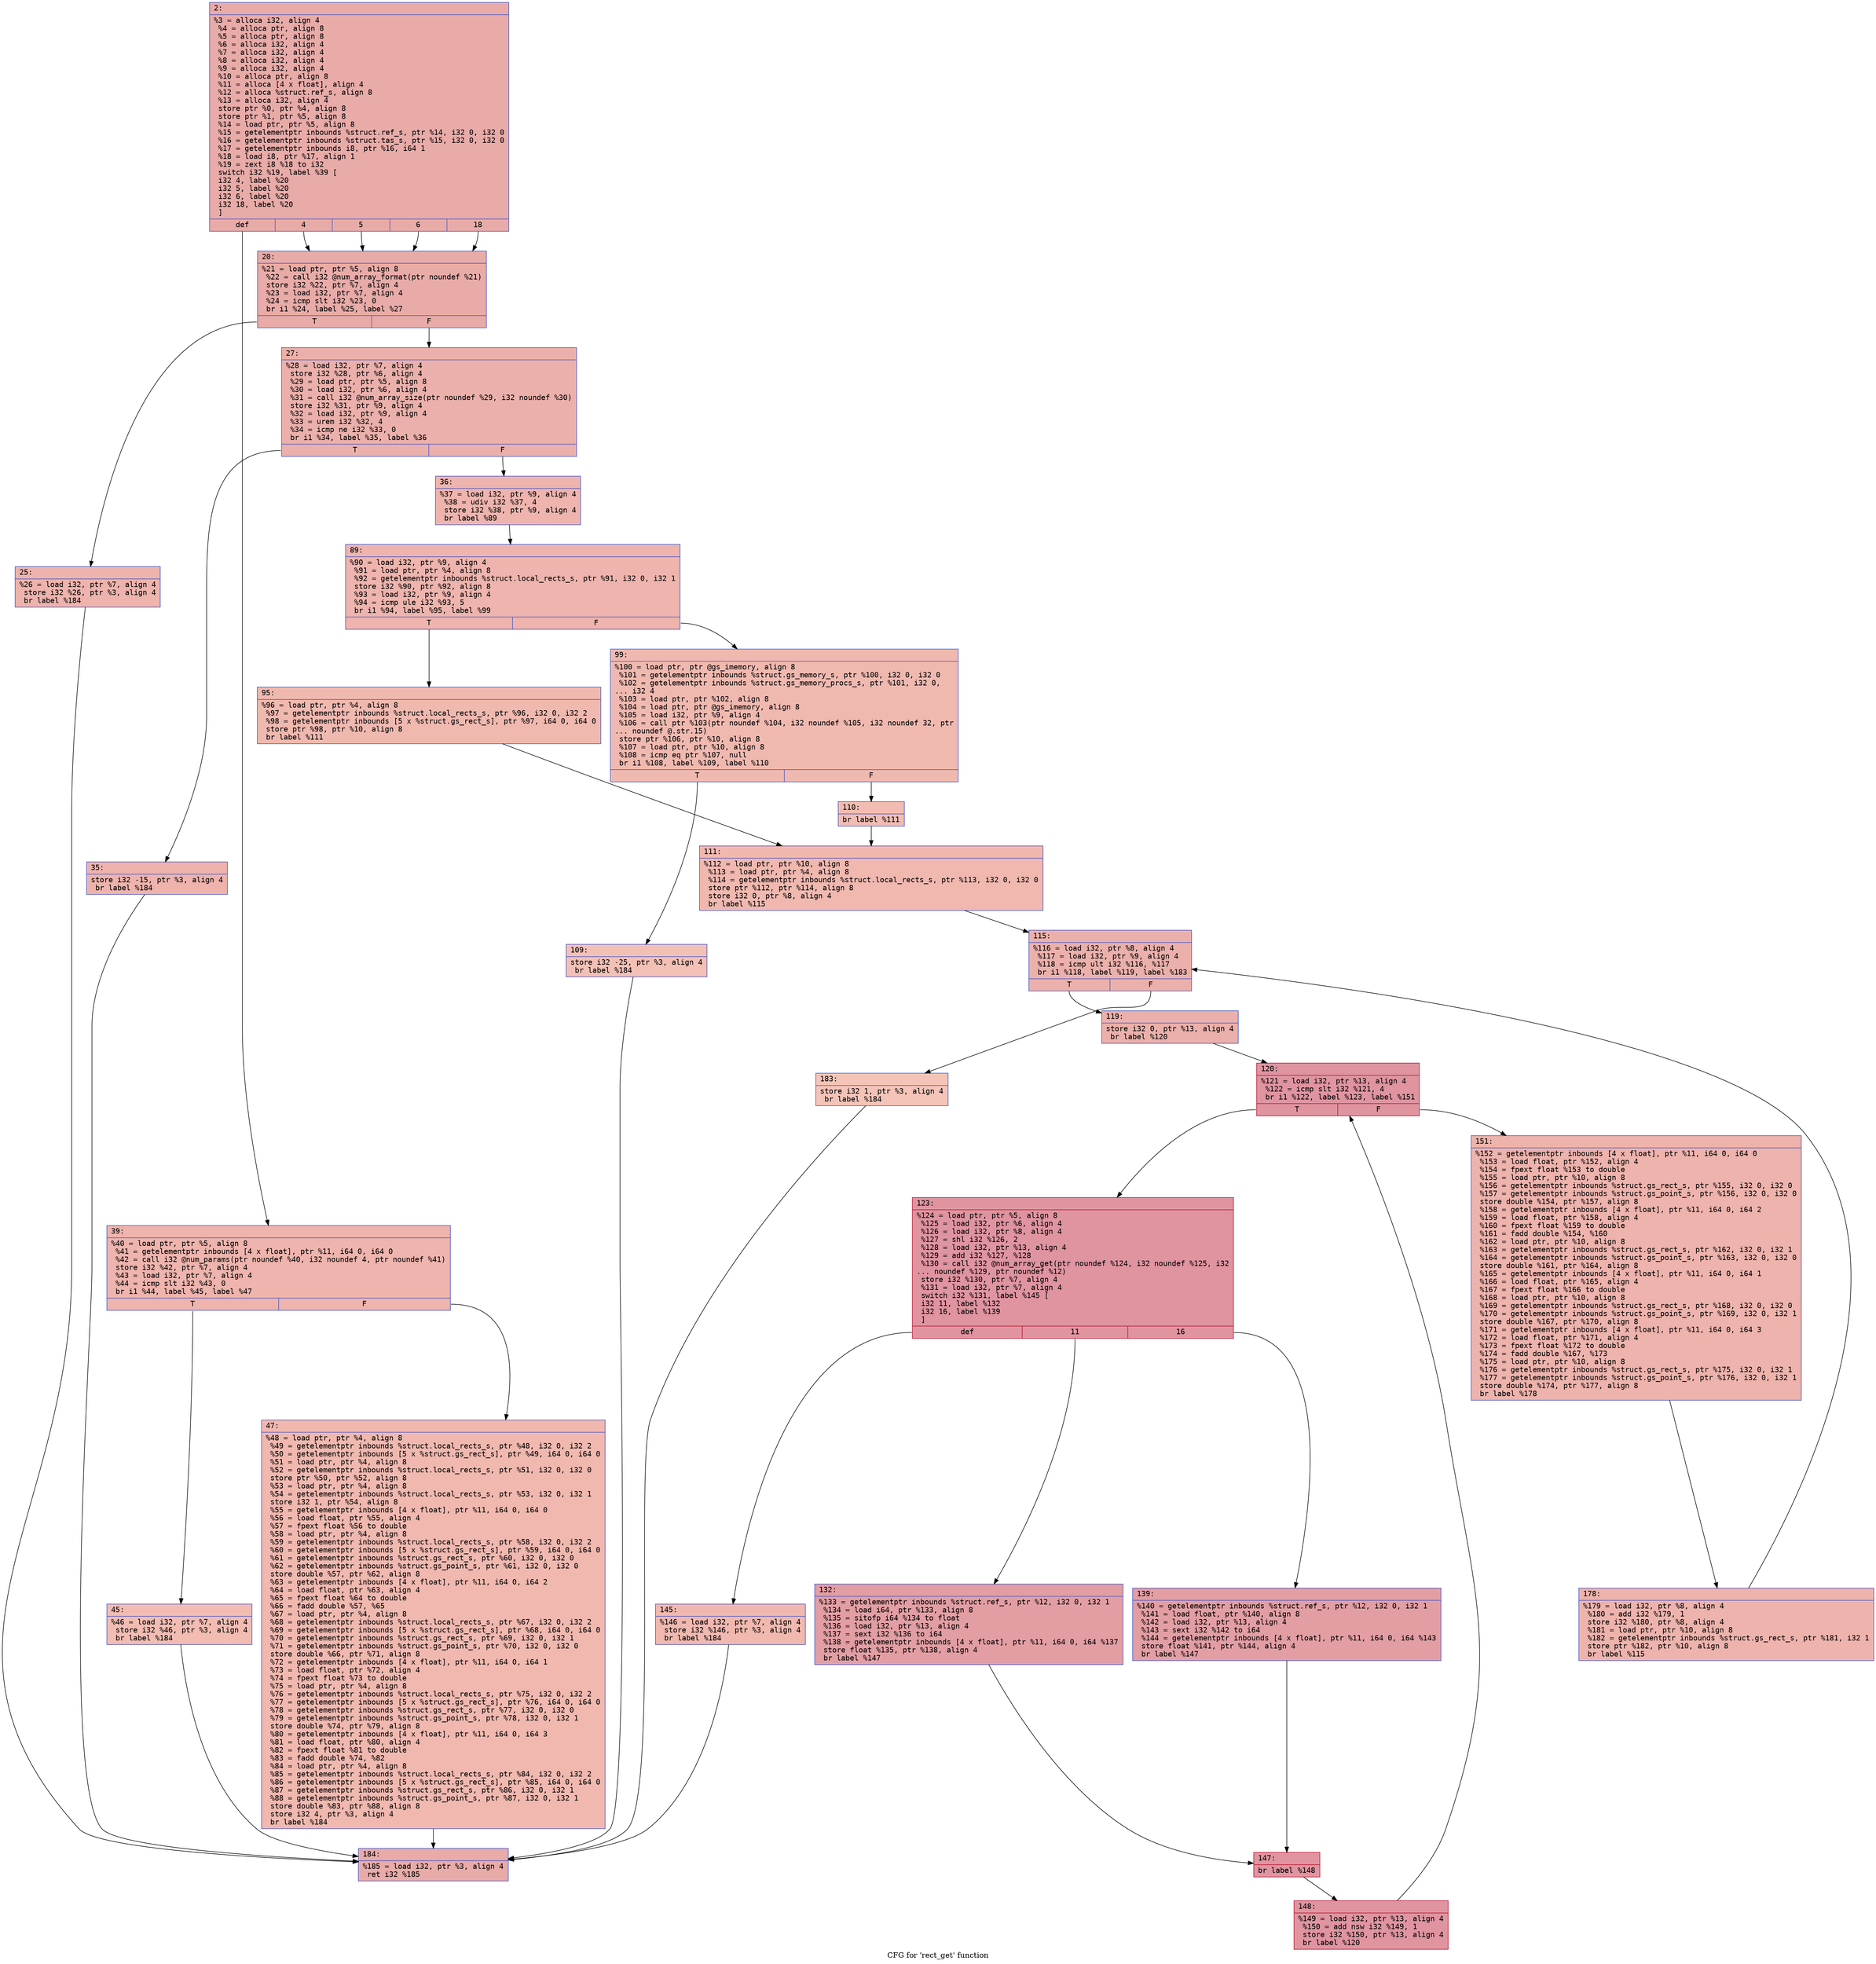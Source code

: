digraph "CFG for 'rect_get' function" {
	label="CFG for 'rect_get' function";

	Node0x6000011ce760 [shape=record,color="#3d50c3ff", style=filled, fillcolor="#cc403a70" fontname="Courier",label="{2:\l|  %3 = alloca i32, align 4\l  %4 = alloca ptr, align 8\l  %5 = alloca ptr, align 8\l  %6 = alloca i32, align 4\l  %7 = alloca i32, align 4\l  %8 = alloca i32, align 4\l  %9 = alloca i32, align 4\l  %10 = alloca ptr, align 8\l  %11 = alloca [4 x float], align 4\l  %12 = alloca %struct.ref_s, align 8\l  %13 = alloca i32, align 4\l  store ptr %0, ptr %4, align 8\l  store ptr %1, ptr %5, align 8\l  %14 = load ptr, ptr %5, align 8\l  %15 = getelementptr inbounds %struct.ref_s, ptr %14, i32 0, i32 0\l  %16 = getelementptr inbounds %struct.tas_s, ptr %15, i32 0, i32 0\l  %17 = getelementptr inbounds i8, ptr %16, i64 1\l  %18 = load i8, ptr %17, align 1\l  %19 = zext i8 %18 to i32\l  switch i32 %19, label %39 [\l    i32 4, label %20\l    i32 5, label %20\l    i32 6, label %20\l    i32 18, label %20\l  ]\l|{<s0>def|<s1>4|<s2>5|<s3>6|<s4>18}}"];
	Node0x6000011ce760:s0 -> Node0x6000011ce940[tooltip="2 -> 39\nProbability 20.00%" ];
	Node0x6000011ce760:s1 -> Node0x6000011ce7b0[tooltip="2 -> 20\nProbability 80.00%" ];
	Node0x6000011ce760:s2 -> Node0x6000011ce7b0[tooltip="2 -> 20\nProbability 80.00%" ];
	Node0x6000011ce760:s3 -> Node0x6000011ce7b0[tooltip="2 -> 20\nProbability 80.00%" ];
	Node0x6000011ce760:s4 -> Node0x6000011ce7b0[tooltip="2 -> 20\nProbability 80.00%" ];
	Node0x6000011ce7b0 [shape=record,color="#3d50c3ff", style=filled, fillcolor="#cc403a70" fontname="Courier",label="{20:\l|  %21 = load ptr, ptr %5, align 8\l  %22 = call i32 @num_array_format(ptr noundef %21)\l  store i32 %22, ptr %7, align 4\l  %23 = load i32, ptr %7, align 4\l  %24 = icmp slt i32 %23, 0\l  br i1 %24, label %25, label %27\l|{<s0>T|<s1>F}}"];
	Node0x6000011ce7b0:s0 -> Node0x6000011ce800[tooltip="20 -> 25\nProbability 37.50%" ];
	Node0x6000011ce7b0:s1 -> Node0x6000011ce850[tooltip="20 -> 27\nProbability 62.50%" ];
	Node0x6000011ce800 [shape=record,color="#3d50c3ff", style=filled, fillcolor="#d6524470" fontname="Courier",label="{25:\l|  %26 = load i32, ptr %7, align 4\l  store i32 %26, ptr %3, align 4\l  br label %184\l}"];
	Node0x6000011ce800 -> Node0x6000011cefd0[tooltip="25 -> 184\nProbability 100.00%" ];
	Node0x6000011ce850 [shape=record,color="#3d50c3ff", style=filled, fillcolor="#d24b4070" fontname="Courier",label="{27:\l|  %28 = load i32, ptr %7, align 4\l  store i32 %28, ptr %6, align 4\l  %29 = load ptr, ptr %5, align 8\l  %30 = load i32, ptr %6, align 4\l  %31 = call i32 @num_array_size(ptr noundef %29, i32 noundef %30)\l  store i32 %31, ptr %9, align 4\l  %32 = load i32, ptr %9, align 4\l  %33 = urem i32 %32, 4\l  %34 = icmp ne i32 %33, 0\l  br i1 %34, label %35, label %36\l|{<s0>T|<s1>F}}"];
	Node0x6000011ce850:s0 -> Node0x6000011ce8a0[tooltip="27 -> 35\nProbability 62.50%" ];
	Node0x6000011ce850:s1 -> Node0x6000011ce8f0[tooltip="27 -> 36\nProbability 37.50%" ];
	Node0x6000011ce8a0 [shape=record,color="#3d50c3ff", style=filled, fillcolor="#d6524470" fontname="Courier",label="{35:\l|  store i32 -15, ptr %3, align 4\l  br label %184\l}"];
	Node0x6000011ce8a0 -> Node0x6000011cefd0[tooltip="35 -> 184\nProbability 100.00%" ];
	Node0x6000011ce8f0 [shape=record,color="#3d50c3ff", style=filled, fillcolor="#d8564670" fontname="Courier",label="{36:\l|  %37 = load i32, ptr %9, align 4\l  %38 = udiv i32 %37, 4\l  store i32 %38, ptr %9, align 4\l  br label %89\l}"];
	Node0x6000011ce8f0 -> Node0x6000011cea30[tooltip="36 -> 89\nProbability 100.00%" ];
	Node0x6000011ce940 [shape=record,color="#3d50c3ff", style=filled, fillcolor="#d8564670" fontname="Courier",label="{39:\l|  %40 = load ptr, ptr %5, align 8\l  %41 = getelementptr inbounds [4 x float], ptr %11, i64 0, i64 0\l  %42 = call i32 @num_params(ptr noundef %40, i32 noundef 4, ptr noundef %41)\l  store i32 %42, ptr %7, align 4\l  %43 = load i32, ptr %7, align 4\l  %44 = icmp slt i32 %43, 0\l  br i1 %44, label %45, label %47\l|{<s0>T|<s1>F}}"];
	Node0x6000011ce940:s0 -> Node0x6000011ce990[tooltip="39 -> 45\nProbability 37.50%" ];
	Node0x6000011ce940:s1 -> Node0x6000011ce9e0[tooltip="39 -> 47\nProbability 62.50%" ];
	Node0x6000011ce990 [shape=record,color="#3d50c3ff", style=filled, fillcolor="#e1675170" fontname="Courier",label="{45:\l|  %46 = load i32, ptr %7, align 4\l  store i32 %46, ptr %3, align 4\l  br label %184\l}"];
	Node0x6000011ce990 -> Node0x6000011cefd0[tooltip="45 -> 184\nProbability 100.00%" ];
	Node0x6000011ce9e0 [shape=record,color="#3d50c3ff", style=filled, fillcolor="#dc5d4a70" fontname="Courier",label="{47:\l|  %48 = load ptr, ptr %4, align 8\l  %49 = getelementptr inbounds %struct.local_rects_s, ptr %48, i32 0, i32 2\l  %50 = getelementptr inbounds [5 x %struct.gs_rect_s], ptr %49, i64 0, i64 0\l  %51 = load ptr, ptr %4, align 8\l  %52 = getelementptr inbounds %struct.local_rects_s, ptr %51, i32 0, i32 0\l  store ptr %50, ptr %52, align 8\l  %53 = load ptr, ptr %4, align 8\l  %54 = getelementptr inbounds %struct.local_rects_s, ptr %53, i32 0, i32 1\l  store i32 1, ptr %54, align 8\l  %55 = getelementptr inbounds [4 x float], ptr %11, i64 0, i64 0\l  %56 = load float, ptr %55, align 4\l  %57 = fpext float %56 to double\l  %58 = load ptr, ptr %4, align 8\l  %59 = getelementptr inbounds %struct.local_rects_s, ptr %58, i32 0, i32 2\l  %60 = getelementptr inbounds [5 x %struct.gs_rect_s], ptr %59, i64 0, i64 0\l  %61 = getelementptr inbounds %struct.gs_rect_s, ptr %60, i32 0, i32 0\l  %62 = getelementptr inbounds %struct.gs_point_s, ptr %61, i32 0, i32 0\l  store double %57, ptr %62, align 8\l  %63 = getelementptr inbounds [4 x float], ptr %11, i64 0, i64 2\l  %64 = load float, ptr %63, align 4\l  %65 = fpext float %64 to double\l  %66 = fadd double %57, %65\l  %67 = load ptr, ptr %4, align 8\l  %68 = getelementptr inbounds %struct.local_rects_s, ptr %67, i32 0, i32 2\l  %69 = getelementptr inbounds [5 x %struct.gs_rect_s], ptr %68, i64 0, i64 0\l  %70 = getelementptr inbounds %struct.gs_rect_s, ptr %69, i32 0, i32 1\l  %71 = getelementptr inbounds %struct.gs_point_s, ptr %70, i32 0, i32 0\l  store double %66, ptr %71, align 8\l  %72 = getelementptr inbounds [4 x float], ptr %11, i64 0, i64 1\l  %73 = load float, ptr %72, align 4\l  %74 = fpext float %73 to double\l  %75 = load ptr, ptr %4, align 8\l  %76 = getelementptr inbounds %struct.local_rects_s, ptr %75, i32 0, i32 2\l  %77 = getelementptr inbounds [5 x %struct.gs_rect_s], ptr %76, i64 0, i64 0\l  %78 = getelementptr inbounds %struct.gs_rect_s, ptr %77, i32 0, i32 0\l  %79 = getelementptr inbounds %struct.gs_point_s, ptr %78, i32 0, i32 1\l  store double %74, ptr %79, align 8\l  %80 = getelementptr inbounds [4 x float], ptr %11, i64 0, i64 3\l  %81 = load float, ptr %80, align 4\l  %82 = fpext float %81 to double\l  %83 = fadd double %74, %82\l  %84 = load ptr, ptr %4, align 8\l  %85 = getelementptr inbounds %struct.local_rects_s, ptr %84, i32 0, i32 2\l  %86 = getelementptr inbounds [5 x %struct.gs_rect_s], ptr %85, i64 0, i64 0\l  %87 = getelementptr inbounds %struct.gs_rect_s, ptr %86, i32 0, i32 1\l  %88 = getelementptr inbounds %struct.gs_point_s, ptr %87, i32 0, i32 1\l  store double %83, ptr %88, align 8\l  store i32 4, ptr %3, align 4\l  br label %184\l}"];
	Node0x6000011ce9e0 -> Node0x6000011cefd0[tooltip="47 -> 184\nProbability 100.00%" ];
	Node0x6000011cea30 [shape=record,color="#3d50c3ff", style=filled, fillcolor="#d8564670" fontname="Courier",label="{89:\l|  %90 = load i32, ptr %9, align 4\l  %91 = load ptr, ptr %4, align 8\l  %92 = getelementptr inbounds %struct.local_rects_s, ptr %91, i32 0, i32 1\l  store i32 %90, ptr %92, align 8\l  %93 = load i32, ptr %9, align 4\l  %94 = icmp ule i32 %93, 5\l  br i1 %94, label %95, label %99\l|{<s0>T|<s1>F}}"];
	Node0x6000011cea30:s0 -> Node0x6000011cea80[tooltip="89 -> 95\nProbability 50.00%" ];
	Node0x6000011cea30:s1 -> Node0x6000011cead0[tooltip="89 -> 99\nProbability 50.00%" ];
	Node0x6000011cea80 [shape=record,color="#3d50c3ff", style=filled, fillcolor="#de614d70" fontname="Courier",label="{95:\l|  %96 = load ptr, ptr %4, align 8\l  %97 = getelementptr inbounds %struct.local_rects_s, ptr %96, i32 0, i32 2\l  %98 = getelementptr inbounds [5 x %struct.gs_rect_s], ptr %97, i64 0, i64 0\l  store ptr %98, ptr %10, align 8\l  br label %111\l}"];
	Node0x6000011cea80 -> Node0x6000011cebc0[tooltip="95 -> 111\nProbability 100.00%" ];
	Node0x6000011cead0 [shape=record,color="#3d50c3ff", style=filled, fillcolor="#de614d70" fontname="Courier",label="{99:\l|  %100 = load ptr, ptr @gs_imemory, align 8\l  %101 = getelementptr inbounds %struct.gs_memory_s, ptr %100, i32 0, i32 0\l  %102 = getelementptr inbounds %struct.gs_memory_procs_s, ptr %101, i32 0,\l... i32 4\l  %103 = load ptr, ptr %102, align 8\l  %104 = load ptr, ptr @gs_imemory, align 8\l  %105 = load i32, ptr %9, align 4\l  %106 = call ptr %103(ptr noundef %104, i32 noundef %105, i32 noundef 32, ptr\l... noundef @.str.15)\l  store ptr %106, ptr %10, align 8\l  %107 = load ptr, ptr %10, align 8\l  %108 = icmp eq ptr %107, null\l  br i1 %108, label %109, label %110\l|{<s0>T|<s1>F}}"];
	Node0x6000011cead0:s0 -> Node0x6000011ceb20[tooltip="99 -> 109\nProbability 37.50%" ];
	Node0x6000011cead0:s1 -> Node0x6000011ceb70[tooltip="99 -> 110\nProbability 62.50%" ];
	Node0x6000011ceb20 [shape=record,color="#3d50c3ff", style=filled, fillcolor="#e5705870" fontname="Courier",label="{109:\l|  store i32 -25, ptr %3, align 4\l  br label %184\l}"];
	Node0x6000011ceb20 -> Node0x6000011cefd0[tooltip="109 -> 184\nProbability 100.00%" ];
	Node0x6000011ceb70 [shape=record,color="#3d50c3ff", style=filled, fillcolor="#e1675170" fontname="Courier",label="{110:\l|  br label %111\l}"];
	Node0x6000011ceb70 -> Node0x6000011cebc0[tooltip="110 -> 111\nProbability 100.00%" ];
	Node0x6000011cebc0 [shape=record,color="#3d50c3ff", style=filled, fillcolor="#dc5d4a70" fontname="Courier",label="{111:\l|  %112 = load ptr, ptr %10, align 8\l  %113 = load ptr, ptr %4, align 8\l  %114 = getelementptr inbounds %struct.local_rects_s, ptr %113, i32 0, i32 0\l  store ptr %112, ptr %114, align 8\l  store i32 0, ptr %8, align 4\l  br label %115\l}"];
	Node0x6000011cebc0 -> Node0x6000011cec10[tooltip="111 -> 115\nProbability 100.00%" ];
	Node0x6000011cec10 [shape=record,color="#3d50c3ff", style=filled, fillcolor="#d24b4070" fontname="Courier",label="{115:\l|  %116 = load i32, ptr %8, align 4\l  %117 = load i32, ptr %9, align 4\l  %118 = icmp ult i32 %116, %117\l  br i1 %118, label %119, label %183\l|{<s0>T|<s1>F}}"];
	Node0x6000011cec10:s0 -> Node0x6000011cec60[tooltip="115 -> 119\nProbability 96.88%" ];
	Node0x6000011cec10:s1 -> Node0x6000011cef80[tooltip="115 -> 183\nProbability 3.12%" ];
	Node0x6000011cec60 [shape=record,color="#3d50c3ff", style=filled, fillcolor="#d24b4070" fontname="Courier",label="{119:\l|  store i32 0, ptr %13, align 4\l  br label %120\l}"];
	Node0x6000011cec60 -> Node0x6000011cecb0[tooltip="119 -> 120\nProbability 100.00%" ];
	Node0x6000011cecb0 [shape=record,color="#b70d28ff", style=filled, fillcolor="#b70d2870" fontname="Courier",label="{120:\l|  %121 = load i32, ptr %13, align 4\l  %122 = icmp slt i32 %121, 4\l  br i1 %122, label %123, label %151\l|{<s0>T|<s1>F}}"];
	Node0x6000011cecb0:s0 -> Node0x6000011ced00[tooltip="120 -> 123\nProbability 96.88%" ];
	Node0x6000011cecb0:s1 -> Node0x6000011ceee0[tooltip="120 -> 151\nProbability 3.12%" ];
	Node0x6000011ced00 [shape=record,color="#b70d28ff", style=filled, fillcolor="#b70d2870" fontname="Courier",label="{123:\l|  %124 = load ptr, ptr %5, align 8\l  %125 = load i32, ptr %6, align 4\l  %126 = load i32, ptr %8, align 4\l  %127 = shl i32 %126, 2\l  %128 = load i32, ptr %13, align 4\l  %129 = add i32 %127, %128\l  %130 = call i32 @num_array_get(ptr noundef %124, i32 noundef %125, i32\l... noundef %129, ptr noundef %12)\l  store i32 %130, ptr %7, align 4\l  %131 = load i32, ptr %7, align 4\l  switch i32 %131, label %145 [\l    i32 11, label %132\l    i32 16, label %139\l  ]\l|{<s0>def|<s1>11|<s2>16}}"];
	Node0x6000011ced00:s0 -> Node0x6000011cedf0[tooltip="123 -> 145\nProbability 1.59%" ];
	Node0x6000011ced00:s1 -> Node0x6000011ced50[tooltip="123 -> 132\nProbability 49.21%" ];
	Node0x6000011ced00:s2 -> Node0x6000011ceda0[tooltip="123 -> 139\nProbability 49.21%" ];
	Node0x6000011ced50 [shape=record,color="#3d50c3ff", style=filled, fillcolor="#be242e70" fontname="Courier",label="{132:\l|  %133 = getelementptr inbounds %struct.ref_s, ptr %12, i32 0, i32 1\l  %134 = load i64, ptr %133, align 8\l  %135 = sitofp i64 %134 to float\l  %136 = load i32, ptr %13, align 4\l  %137 = sext i32 %136 to i64\l  %138 = getelementptr inbounds [4 x float], ptr %11, i64 0, i64 %137\l  store float %135, ptr %138, align 4\l  br label %147\l}"];
	Node0x6000011ced50 -> Node0x6000011cee40[tooltip="132 -> 147\nProbability 100.00%" ];
	Node0x6000011ceda0 [shape=record,color="#3d50c3ff", style=filled, fillcolor="#be242e70" fontname="Courier",label="{139:\l|  %140 = getelementptr inbounds %struct.ref_s, ptr %12, i32 0, i32 1\l  %141 = load float, ptr %140, align 8\l  %142 = load i32, ptr %13, align 4\l  %143 = sext i32 %142 to i64\l  %144 = getelementptr inbounds [4 x float], ptr %11, i64 0, i64 %143\l  store float %141, ptr %144, align 4\l  br label %147\l}"];
	Node0x6000011ceda0 -> Node0x6000011cee40[tooltip="139 -> 147\nProbability 100.00%" ];
	Node0x6000011cedf0 [shape=record,color="#3d50c3ff", style=filled, fillcolor="#dc5d4a70" fontname="Courier",label="{145:\l|  %146 = load i32, ptr %7, align 4\l  store i32 %146, ptr %3, align 4\l  br label %184\l}"];
	Node0x6000011cedf0 -> Node0x6000011cefd0[tooltip="145 -> 184\nProbability 100.00%" ];
	Node0x6000011cee40 [shape=record,color="#b70d28ff", style=filled, fillcolor="#b70d2870" fontname="Courier",label="{147:\l|  br label %148\l}"];
	Node0x6000011cee40 -> Node0x6000011cee90[tooltip="147 -> 148\nProbability 100.00%" ];
	Node0x6000011cee90 [shape=record,color="#b70d28ff", style=filled, fillcolor="#b70d2870" fontname="Courier",label="{148:\l|  %149 = load i32, ptr %13, align 4\l  %150 = add nsw i32 %149, 1\l  store i32 %150, ptr %13, align 4\l  br label %120\l}"];
	Node0x6000011cee90 -> Node0x6000011cecb0[tooltip="148 -> 120\nProbability 100.00%" ];
	Node0x6000011ceee0 [shape=record,color="#3d50c3ff", style=filled, fillcolor="#d6524470" fontname="Courier",label="{151:\l|  %152 = getelementptr inbounds [4 x float], ptr %11, i64 0, i64 0\l  %153 = load float, ptr %152, align 4\l  %154 = fpext float %153 to double\l  %155 = load ptr, ptr %10, align 8\l  %156 = getelementptr inbounds %struct.gs_rect_s, ptr %155, i32 0, i32 0\l  %157 = getelementptr inbounds %struct.gs_point_s, ptr %156, i32 0, i32 0\l  store double %154, ptr %157, align 8\l  %158 = getelementptr inbounds [4 x float], ptr %11, i64 0, i64 2\l  %159 = load float, ptr %158, align 4\l  %160 = fpext float %159 to double\l  %161 = fadd double %154, %160\l  %162 = load ptr, ptr %10, align 8\l  %163 = getelementptr inbounds %struct.gs_rect_s, ptr %162, i32 0, i32 1\l  %164 = getelementptr inbounds %struct.gs_point_s, ptr %163, i32 0, i32 0\l  store double %161, ptr %164, align 8\l  %165 = getelementptr inbounds [4 x float], ptr %11, i64 0, i64 1\l  %166 = load float, ptr %165, align 4\l  %167 = fpext float %166 to double\l  %168 = load ptr, ptr %10, align 8\l  %169 = getelementptr inbounds %struct.gs_rect_s, ptr %168, i32 0, i32 0\l  %170 = getelementptr inbounds %struct.gs_point_s, ptr %169, i32 0, i32 1\l  store double %167, ptr %170, align 8\l  %171 = getelementptr inbounds [4 x float], ptr %11, i64 0, i64 3\l  %172 = load float, ptr %171, align 4\l  %173 = fpext float %172 to double\l  %174 = fadd double %167, %173\l  %175 = load ptr, ptr %10, align 8\l  %176 = getelementptr inbounds %struct.gs_rect_s, ptr %175, i32 0, i32 1\l  %177 = getelementptr inbounds %struct.gs_point_s, ptr %176, i32 0, i32 1\l  store double %174, ptr %177, align 8\l  br label %178\l}"];
	Node0x6000011ceee0 -> Node0x6000011cef30[tooltip="151 -> 178\nProbability 100.00%" ];
	Node0x6000011cef30 [shape=record,color="#3d50c3ff", style=filled, fillcolor="#d6524470" fontname="Courier",label="{178:\l|  %179 = load i32, ptr %8, align 4\l  %180 = add i32 %179, 1\l  store i32 %180, ptr %8, align 4\l  %181 = load ptr, ptr %10, align 8\l  %182 = getelementptr inbounds %struct.gs_rect_s, ptr %181, i32 1\l  store ptr %182, ptr %10, align 8\l  br label %115\l}"];
	Node0x6000011cef30 -> Node0x6000011cec10[tooltip="178 -> 115\nProbability 100.00%" ];
	Node0x6000011cef80 [shape=record,color="#3d50c3ff", style=filled, fillcolor="#e97a5f70" fontname="Courier",label="{183:\l|  store i32 1, ptr %3, align 4\l  br label %184\l}"];
	Node0x6000011cef80 -> Node0x6000011cefd0[tooltip="183 -> 184\nProbability 100.00%" ];
	Node0x6000011cefd0 [shape=record,color="#3d50c3ff", style=filled, fillcolor="#cc403a70" fontname="Courier",label="{184:\l|  %185 = load i32, ptr %3, align 4\l  ret i32 %185\l}"];
}
